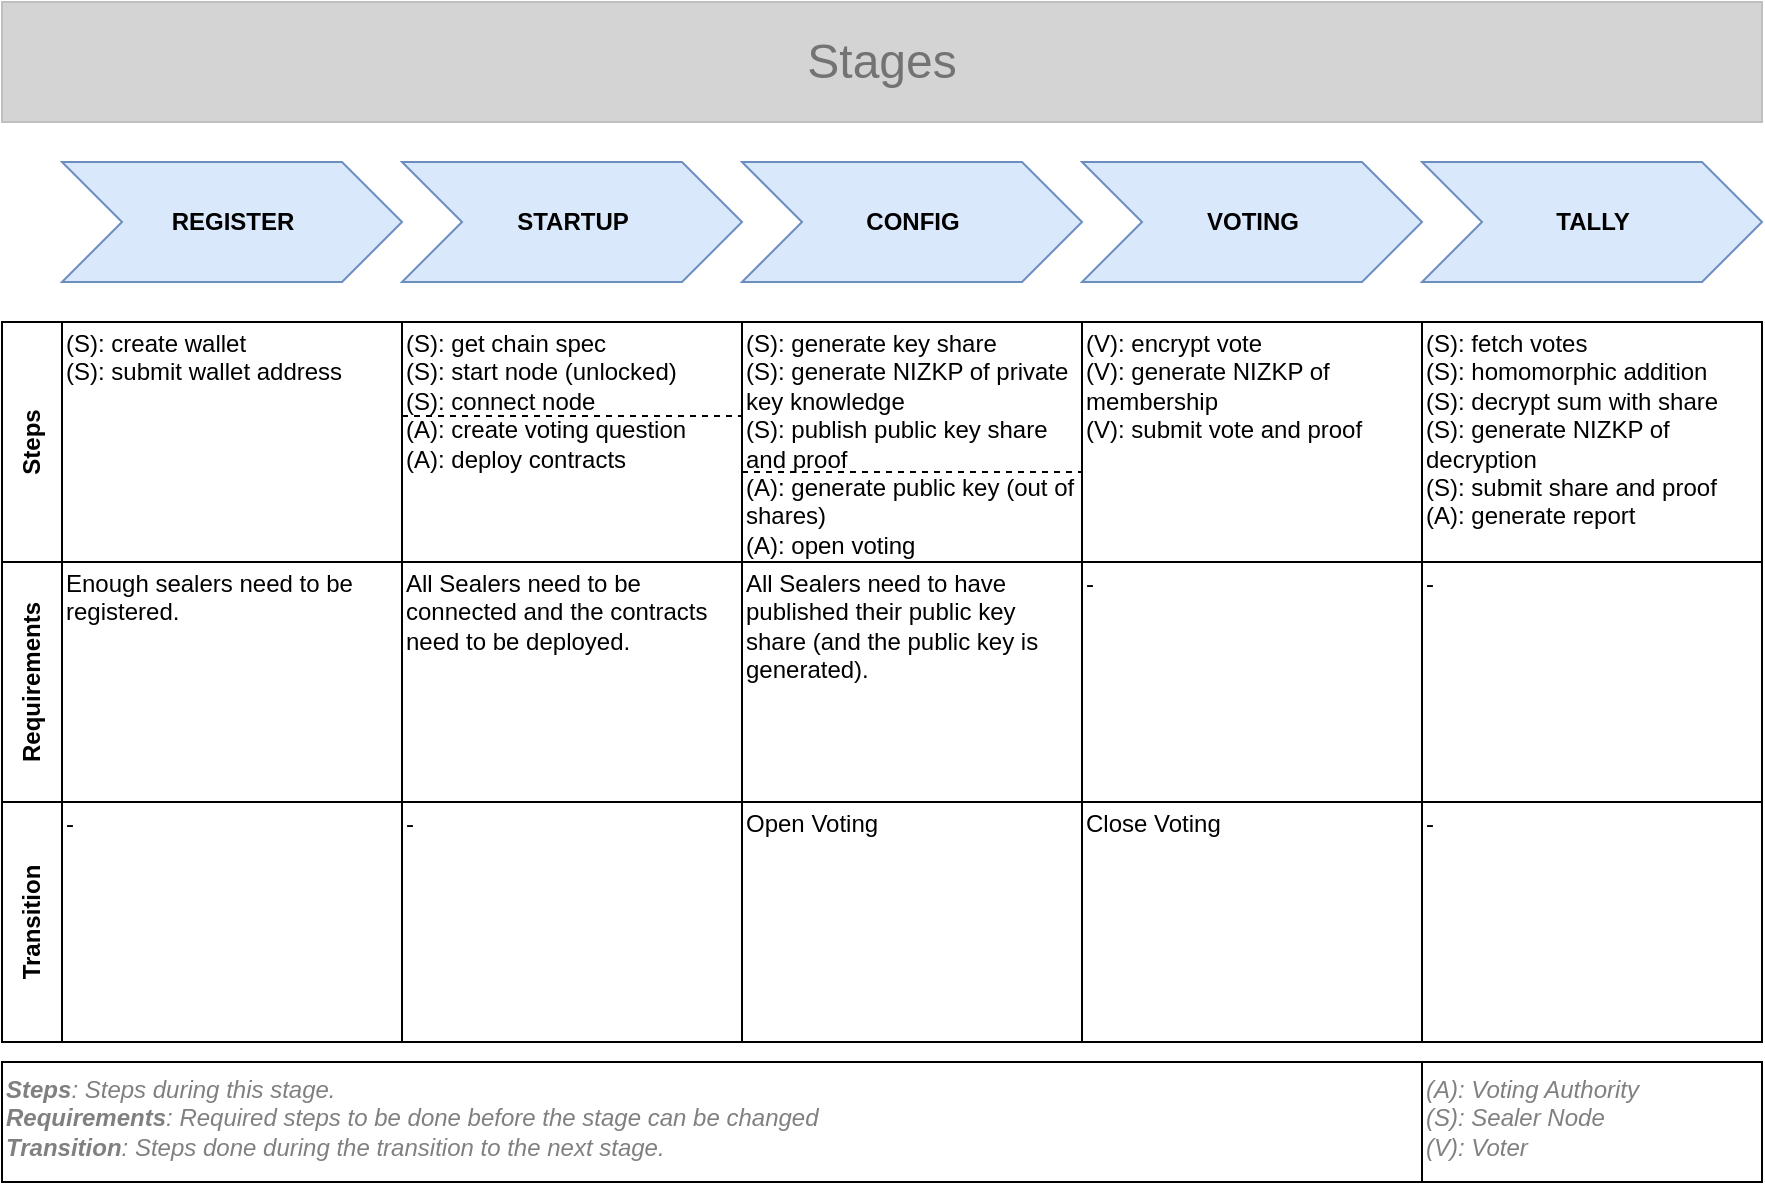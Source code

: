 <mxfile version="12.3.9" type="device" pages="1"><diagram id="90ded78b-3c8f-ef16-329a-18c2d1982fad" name="Page-1"><mxGraphModel dx="1024" dy="720" grid="1" gridSize="10" guides="1" tooltips="1" connect="1" arrows="1" fold="1" page="1" pageScale="1" pageWidth="827" pageHeight="1169" background="#ffffff" math="0" shadow="0"><root><mxCell id="0"/><mxCell id="1" parent="0"/><mxCell id="3" value="&lt;b&gt;REGISTER&lt;/b&gt;" style="html=1;shadow=0;dashed=0;align=center;verticalAlign=middle;shape=mxgraph.arrows2.arrow;dy=0;dx=30;notch=30;strokeColor=#6c8ebf;fillColor=#dae8fc;" parent="1" vertex="1"><mxGeometry x="70" y="120" width="170" height="60" as="geometry"/></mxCell><mxCell id="4" value="&lt;b&gt;STARTUP&lt;/b&gt;" style="html=1;shadow=0;dashed=0;align=center;verticalAlign=middle;shape=mxgraph.arrows2.arrow;dy=0;dx=30;notch=30;strokeColor=#6c8ebf;fillColor=#dae8fc;" parent="1" vertex="1"><mxGeometry x="240" y="120" width="170" height="60" as="geometry"/></mxCell><mxCell id="5" value="&lt;b&gt;CONFIG&lt;/b&gt;" style="html=1;shadow=0;dashed=0;align=center;verticalAlign=middle;shape=mxgraph.arrows2.arrow;dy=0;dx=30;notch=30;strokeColor=#6c8ebf;fillColor=#dae8fc;" parent="1" vertex="1"><mxGeometry x="410" y="120" width="170" height="60" as="geometry"/></mxCell><mxCell id="6" value="&lt;b&gt;VOTING&lt;/b&gt;" style="html=1;shadow=0;dashed=0;align=center;verticalAlign=middle;shape=mxgraph.arrows2.arrow;dy=0;dx=30;notch=30;strokeColor=#6c8ebf;fillColor=#dae8fc;" parent="1" vertex="1"><mxGeometry x="580" y="120" width="170" height="60" as="geometry"/></mxCell><mxCell id="7" value="&lt;b&gt;TALLY&lt;/b&gt;" style="html=1;shadow=0;dashed=0;align=center;verticalAlign=middle;shape=mxgraph.arrows2.arrow;dy=0;dx=30;notch=30;strokeColor=#6c8ebf;fillColor=#dae8fc;" parent="1" vertex="1"><mxGeometry x="750" y="120" width="170" height="60" as="geometry"/></mxCell><mxCell id="57" value="Stages" style="rounded=0;whiteSpace=wrap;html=1;labelBackgroundColor=none;strokeColor=#BFBFBF;strokeWidth=1;fillColor=#D4D4D4;gradientColor=none;fontSize=24;fontColor=#737373;align=center;perimeterSpacing=0;comic=0;glass=0;shadow=0;" parent="1" vertex="1"><mxGeometry x="40" y="40" width="880" height="60" as="geometry"/></mxCell><mxCell id="U53ntY73iFi_3yNRKp5a-66" value="&lt;div&gt;(S): create wallet&lt;/div&gt;&lt;div&gt;(S): submit wallet address&lt;/div&gt;" style="rounded=0;whiteSpace=wrap;html=1;align=left;verticalAlign=top;spacing=0;spacingTop=-1;spacingLeft=2;spacingRight=2;spacingBottom=2;" parent="1" vertex="1"><mxGeometry x="70" y="200" width="170" height="120" as="geometry"/></mxCell><mxCell id="U53ntY73iFi_3yNRKp5a-69" value="&lt;div&gt;(S): generate key share&lt;br&gt;(S): generate NIZKP of private key knowledge&lt;br&gt;&lt;/div&gt;&lt;div&gt;(S): publish public key share and proof&lt;/div&gt;&lt;div&gt;(A): generate public key (out of shares)&lt;br&gt;&lt;/div&gt;&lt;div&gt;(A): open voting&lt;br&gt;&lt;/div&gt;" style="rounded=0;whiteSpace=wrap;html=1;align=left;verticalAlign=top;spacing=0;spacingTop=-1;spacingLeft=2;spacingRight=2;spacingBottom=2;" parent="1" vertex="1"><mxGeometry x="410" y="200" width="170" height="120" as="geometry"/></mxCell><mxCell id="U53ntY73iFi_3yNRKp5a-70" value="&lt;div&gt;(V): encrypt vote&lt;br&gt;(V): generate NIZKP of membership&lt;/div&gt;&lt;div&gt;(V): submit vote and proof&lt;br&gt;&lt;/div&gt;&lt;div&gt;&lt;br&gt;&lt;/div&gt;&lt;div&gt;&lt;br&gt;&lt;/div&gt;" style="rounded=0;whiteSpace=wrap;html=1;align=left;verticalAlign=top;spacing=0;spacingTop=-1;spacingLeft=2;spacingRight=2;spacingBottom=2;" parent="1" vertex="1"><mxGeometry x="580" y="200" width="170" height="120" as="geometry"/></mxCell><mxCell id="U53ntY73iFi_3yNRKp5a-71" value="&lt;div&gt;(S): fetch votes&lt;/div&gt;&lt;div&gt;(S): homomorphic addition&lt;/div&gt;&lt;div&gt;(S): decrypt sum with share&lt;/div&gt;&lt;div&gt;(S): generate NIZKP of decryption&lt;br&gt;(S): submit share and proof&lt;br&gt;&lt;/div&gt;(A): generate report" style="rounded=0;whiteSpace=wrap;html=1;align=left;verticalAlign=top;spacing=0;spacingTop=-1;spacingLeft=2;spacingRight=2;spacingBottom=2;" parent="1" vertex="1"><mxGeometry x="750" y="200" width="170" height="120" as="geometry"/></mxCell><mxCell id="U53ntY73iFi_3yNRKp5a-79" value="Enough sealers need to be registered." style="rounded=0;whiteSpace=wrap;html=1;align=left;verticalAlign=top;spacing=0;spacingTop=-1;spacingLeft=2;spacingRight=2;spacingBottom=2;" parent="1" vertex="1"><mxGeometry x="70" y="320" width="170" height="120" as="geometry"/></mxCell><mxCell id="U53ntY73iFi_3yNRKp5a-80" value="&lt;div&gt;&lt;div&gt;(A): Voting Authority&lt;br&gt;&lt;/div&gt;&lt;/div&gt;&lt;div&gt;(S): Sealer Node&lt;/div&gt;&lt;div&gt;(V): Voter&lt;br&gt;&lt;/div&gt;" style="rounded=0;whiteSpace=wrap;html=1;align=left;verticalAlign=top;fontStyle=2;fontColor=#808080;" parent="1" vertex="1"><mxGeometry x="750" y="570" width="170" height="60" as="geometry"/></mxCell><mxCell id="U53ntY73iFi_3yNRKp5a-81" value="-" style="rounded=0;whiteSpace=wrap;html=1;align=left;verticalAlign=top;spacing=0;spacingTop=-1;spacingLeft=2;spacingRight=2;spacingBottom=2;" parent="1" vertex="1"><mxGeometry x="240" y="440" width="170" height="120" as="geometry"/></mxCell><mxCell id="U53ntY73iFi_3yNRKp5a-82" value="-" style="rounded=0;whiteSpace=wrap;html=1;align=left;verticalAlign=top;spacing=0;spacingTop=-1;spacingLeft=2;spacingRight=2;spacingBottom=2;" parent="1" vertex="1"><mxGeometry x="70" y="440" width="170" height="120" as="geometry"/></mxCell><mxCell id="U53ntY73iFi_3yNRKp5a-83" value="Steps" style="rounded=0;whiteSpace=wrap;html=1;align=center;horizontal=0;fontStyle=1" parent="1" vertex="1"><mxGeometry x="40" y="200" width="30" height="120" as="geometry"/></mxCell><mxCell id="U53ntY73iFi_3yNRKp5a-84" value="&lt;div&gt;Requirements&lt;/div&gt;" style="rounded=0;whiteSpace=wrap;html=1;align=center;horizontal=0;fontStyle=1" parent="1" vertex="1"><mxGeometry x="40" y="320" width="30" height="120" as="geometry"/></mxCell><mxCell id="U53ntY73iFi_3yNRKp5a-85" value="Transition" style="rounded=0;whiteSpace=wrap;html=1;align=center;horizontal=0;fontStyle=1" parent="1" vertex="1"><mxGeometry x="40" y="440" width="30" height="120" as="geometry"/></mxCell><mxCell id="U53ntY73iFi_3yNRKp5a-86" value="All Sealers need to be connected and the contracts need to be deployed." style="rounded=0;whiteSpace=wrap;html=1;align=left;verticalAlign=top;spacing=0;spacingTop=-1;spacingLeft=2;spacingRight=2;spacingBottom=2;" parent="1" vertex="1"><mxGeometry x="240" y="320" width="170" height="120" as="geometry"/></mxCell><mxCell id="U53ntY73iFi_3yNRKp5a-89" value="&lt;div&gt;(S): get chain spec&lt;/div&gt;&lt;div&gt;(S): start node (unlocked)&lt;br&gt;&lt;/div&gt;&lt;div&gt;(S): connect node&lt;br&gt;&lt;/div&gt;&lt;div&gt;(A): create voting question&lt;/div&gt;&lt;div&gt;(A): deploy contracts&lt;br&gt;&lt;/div&gt;" style="rounded=0;whiteSpace=wrap;html=1;align=left;verticalAlign=top;spacing=0;spacingTop=-1;spacingLeft=2;spacingRight=2;spacingBottom=2;" parent="1" vertex="1"><mxGeometry x="240" y="200" width="170" height="120" as="geometry"/></mxCell><mxCell id="U53ntY73iFi_3yNRKp5a-90" value="&lt;div&gt;&lt;b&gt;Steps&lt;/b&gt;: Steps during this stage.&lt;/div&gt;&lt;div&gt;&lt;b&gt;Requirements&lt;/b&gt;: Required steps to be done before the stage can be changed&lt;/div&gt;&lt;div&gt;&lt;b&gt;Transition&lt;/b&gt;: Steps done during the transition to the next stage.&lt;br&gt;&lt;/div&gt;" style="rounded=0;whiteSpace=wrap;html=1;align=left;verticalAlign=top;fontStyle=2;fontColor=#808080;" parent="1" vertex="1"><mxGeometry x="40" y="570" width="710" height="60" as="geometry"/></mxCell><mxCell id="U53ntY73iFi_3yNRKp5a-91" value="Open Voting" style="rounded=0;whiteSpace=wrap;html=1;align=left;verticalAlign=top;spacing=0;spacingTop=-1;spacingLeft=2;spacingRight=2;spacingBottom=2;" parent="1" vertex="1"><mxGeometry x="410" y="440" width="170" height="120" as="geometry"/></mxCell><mxCell id="U53ntY73iFi_3yNRKp5a-92" value="Close Voting" style="rounded=0;whiteSpace=wrap;html=1;align=left;verticalAlign=top;spacing=0;spacingTop=-1;spacingLeft=2;spacingRight=2;spacingBottom=2;" parent="1" vertex="1"><mxGeometry x="580" y="440" width="170" height="120" as="geometry"/></mxCell><mxCell id="U53ntY73iFi_3yNRKp5a-93" value="-" style="rounded=0;whiteSpace=wrap;html=1;align=left;verticalAlign=top;spacing=0;spacingTop=-1;spacingLeft=2;spacingRight=2;spacingBottom=2;" parent="1" vertex="1"><mxGeometry x="750" y="440" width="170" height="120" as="geometry"/></mxCell><mxCell id="U53ntY73iFi_3yNRKp5a-94" value="All Sealers need to have published their public key share (and the public key is generated)." style="rounded=0;whiteSpace=wrap;html=1;align=left;verticalAlign=top;spacing=0;spacingTop=-1;spacingLeft=2;spacingRight=2;spacingBottom=2;" parent="1" vertex="1"><mxGeometry x="410" y="320" width="170" height="120" as="geometry"/></mxCell><mxCell id="U53ntY73iFi_3yNRKp5a-95" value="-" style="rounded=0;whiteSpace=wrap;html=1;align=left;verticalAlign=top;spacing=0;spacingTop=-1;spacingLeft=2;spacingRight=2;spacingBottom=2;" parent="1" vertex="1"><mxGeometry x="580" y="320" width="170" height="120" as="geometry"/></mxCell><mxCell id="U53ntY73iFi_3yNRKp5a-96" value="-" style="rounded=0;whiteSpace=wrap;html=1;align=left;verticalAlign=top;spacing=0;spacingTop=-1;spacingLeft=2;spacingRight=2;spacingBottom=2;" parent="1" vertex="1"><mxGeometry x="750" y="320" width="170" height="120" as="geometry"/></mxCell><mxCell id="A23HB5uD2zK3CxWD-0w3-63" value="" style="line;strokeWidth=1;html=1;dashed=1;" vertex="1" parent="1"><mxGeometry x="240" y="240" width="170" height="14" as="geometry"/></mxCell><mxCell id="A23HB5uD2zK3CxWD-0w3-64" value="" style="line;strokeWidth=1;html=1;dashed=1;" vertex="1" parent="1"><mxGeometry x="410" y="270" width="170" height="10" as="geometry"/></mxCell></root></mxGraphModel></diagram></mxfile>